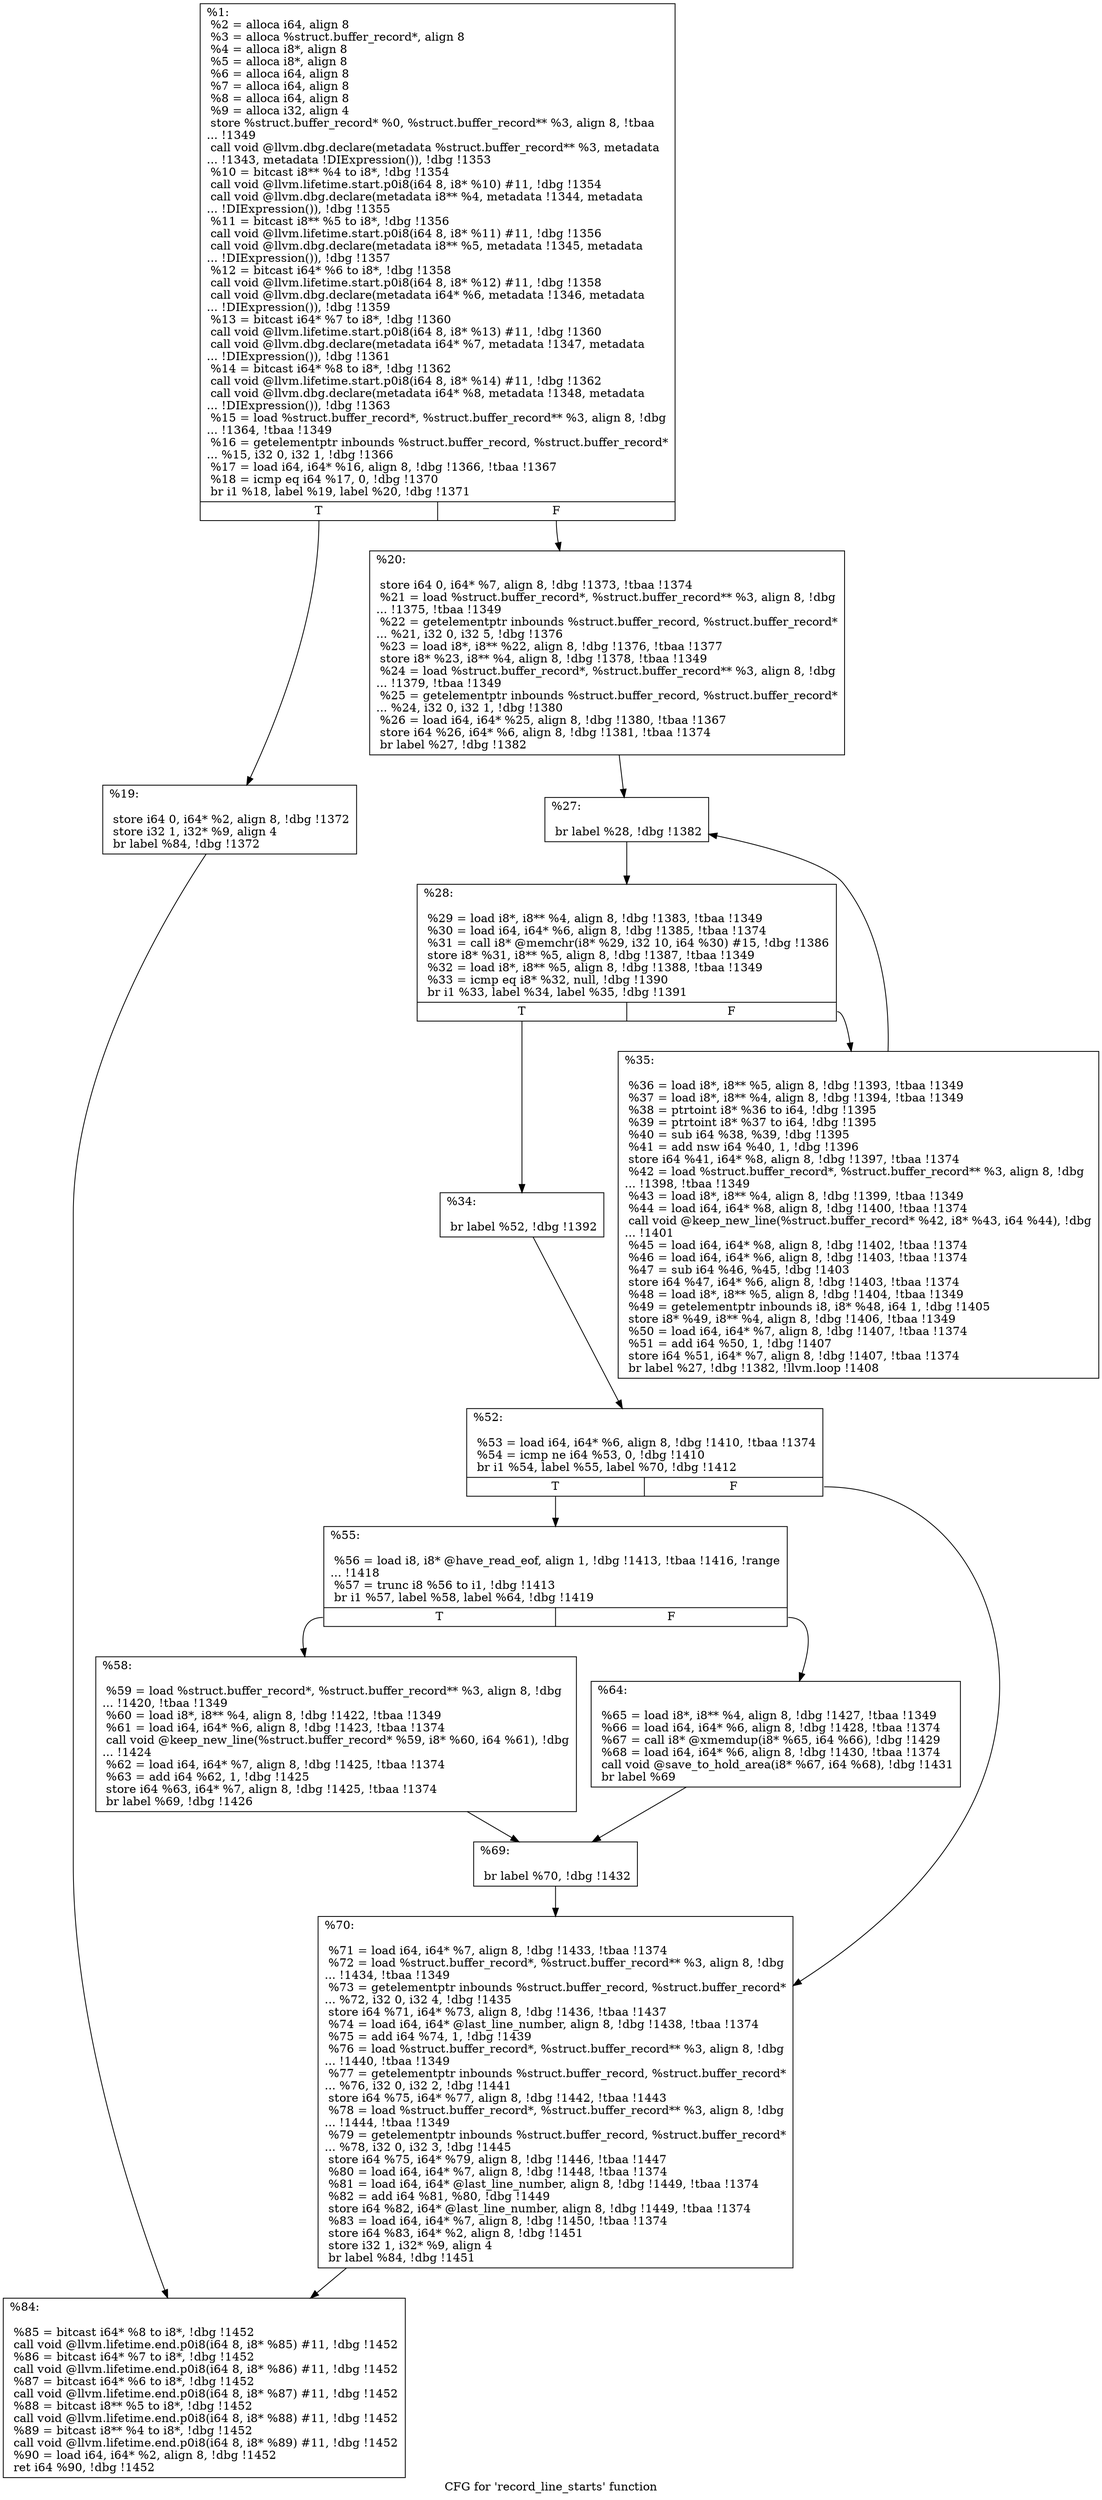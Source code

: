 digraph "CFG for 'record_line_starts' function" {
	label="CFG for 'record_line_starts' function";

	Node0x1362670 [shape=record,label="{%1:\l  %2 = alloca i64, align 8\l  %3 = alloca %struct.buffer_record*, align 8\l  %4 = alloca i8*, align 8\l  %5 = alloca i8*, align 8\l  %6 = alloca i64, align 8\l  %7 = alloca i64, align 8\l  %8 = alloca i64, align 8\l  %9 = alloca i32, align 4\l  store %struct.buffer_record* %0, %struct.buffer_record** %3, align 8, !tbaa\l... !1349\l  call void @llvm.dbg.declare(metadata %struct.buffer_record** %3, metadata\l... !1343, metadata !DIExpression()), !dbg !1353\l  %10 = bitcast i8** %4 to i8*, !dbg !1354\l  call void @llvm.lifetime.start.p0i8(i64 8, i8* %10) #11, !dbg !1354\l  call void @llvm.dbg.declare(metadata i8** %4, metadata !1344, metadata\l... !DIExpression()), !dbg !1355\l  %11 = bitcast i8** %5 to i8*, !dbg !1356\l  call void @llvm.lifetime.start.p0i8(i64 8, i8* %11) #11, !dbg !1356\l  call void @llvm.dbg.declare(metadata i8** %5, metadata !1345, metadata\l... !DIExpression()), !dbg !1357\l  %12 = bitcast i64* %6 to i8*, !dbg !1358\l  call void @llvm.lifetime.start.p0i8(i64 8, i8* %12) #11, !dbg !1358\l  call void @llvm.dbg.declare(metadata i64* %6, metadata !1346, metadata\l... !DIExpression()), !dbg !1359\l  %13 = bitcast i64* %7 to i8*, !dbg !1360\l  call void @llvm.lifetime.start.p0i8(i64 8, i8* %13) #11, !dbg !1360\l  call void @llvm.dbg.declare(metadata i64* %7, metadata !1347, metadata\l... !DIExpression()), !dbg !1361\l  %14 = bitcast i64* %8 to i8*, !dbg !1362\l  call void @llvm.lifetime.start.p0i8(i64 8, i8* %14) #11, !dbg !1362\l  call void @llvm.dbg.declare(metadata i64* %8, metadata !1348, metadata\l... !DIExpression()), !dbg !1363\l  %15 = load %struct.buffer_record*, %struct.buffer_record** %3, align 8, !dbg\l... !1364, !tbaa !1349\l  %16 = getelementptr inbounds %struct.buffer_record, %struct.buffer_record*\l... %15, i32 0, i32 1, !dbg !1366\l  %17 = load i64, i64* %16, align 8, !dbg !1366, !tbaa !1367\l  %18 = icmp eq i64 %17, 0, !dbg !1370\l  br i1 %18, label %19, label %20, !dbg !1371\l|{<s0>T|<s1>F}}"];
	Node0x1362670:s0 -> Node0x1365590;
	Node0x1362670:s1 -> Node0x1367580;
	Node0x1365590 [shape=record,label="{%19:\l\l  store i64 0, i64* %2, align 8, !dbg !1372\l  store i32 1, i32* %9, align 4\l  br label %84, !dbg !1372\l}"];
	Node0x1365590 -> Node0x13678f0;
	Node0x1367580 [shape=record,label="{%20:\l\l  store i64 0, i64* %7, align 8, !dbg !1373, !tbaa !1374\l  %21 = load %struct.buffer_record*, %struct.buffer_record** %3, align 8, !dbg\l... !1375, !tbaa !1349\l  %22 = getelementptr inbounds %struct.buffer_record, %struct.buffer_record*\l... %21, i32 0, i32 5, !dbg !1376\l  %23 = load i8*, i8** %22, align 8, !dbg !1376, !tbaa !1377\l  store i8* %23, i8** %4, align 8, !dbg !1378, !tbaa !1349\l  %24 = load %struct.buffer_record*, %struct.buffer_record** %3, align 8, !dbg\l... !1379, !tbaa !1349\l  %25 = getelementptr inbounds %struct.buffer_record, %struct.buffer_record*\l... %24, i32 0, i32 1, !dbg !1380\l  %26 = load i64, i64* %25, align 8, !dbg !1380, !tbaa !1367\l  store i64 %26, i64* %6, align 8, !dbg !1381, !tbaa !1374\l  br label %27, !dbg !1382\l}"];
	Node0x1367580 -> Node0x13675d0;
	Node0x13675d0 [shape=record,label="{%27:\l\l  br label %28, !dbg !1382\l}"];
	Node0x13675d0 -> Node0x1367620;
	Node0x1367620 [shape=record,label="{%28:\l\l  %29 = load i8*, i8** %4, align 8, !dbg !1383, !tbaa !1349\l  %30 = load i64, i64* %6, align 8, !dbg !1385, !tbaa !1374\l  %31 = call i8* @memchr(i8* %29, i32 10, i64 %30) #15, !dbg !1386\l  store i8* %31, i8** %5, align 8, !dbg !1387, !tbaa !1349\l  %32 = load i8*, i8** %5, align 8, !dbg !1388, !tbaa !1349\l  %33 = icmp eq i8* %32, null, !dbg !1390\l  br i1 %33, label %34, label %35, !dbg !1391\l|{<s0>T|<s1>F}}"];
	Node0x1367620:s0 -> Node0x1367670;
	Node0x1367620:s1 -> Node0x13676c0;
	Node0x1367670 [shape=record,label="{%34:\l\l  br label %52, !dbg !1392\l}"];
	Node0x1367670 -> Node0x1367710;
	Node0x13676c0 [shape=record,label="{%35:\l\l  %36 = load i8*, i8** %5, align 8, !dbg !1393, !tbaa !1349\l  %37 = load i8*, i8** %4, align 8, !dbg !1394, !tbaa !1349\l  %38 = ptrtoint i8* %36 to i64, !dbg !1395\l  %39 = ptrtoint i8* %37 to i64, !dbg !1395\l  %40 = sub i64 %38, %39, !dbg !1395\l  %41 = add nsw i64 %40, 1, !dbg !1396\l  store i64 %41, i64* %8, align 8, !dbg !1397, !tbaa !1374\l  %42 = load %struct.buffer_record*, %struct.buffer_record** %3, align 8, !dbg\l... !1398, !tbaa !1349\l  %43 = load i8*, i8** %4, align 8, !dbg !1399, !tbaa !1349\l  %44 = load i64, i64* %8, align 8, !dbg !1400, !tbaa !1374\l  call void @keep_new_line(%struct.buffer_record* %42, i8* %43, i64 %44), !dbg\l... !1401\l  %45 = load i64, i64* %8, align 8, !dbg !1402, !tbaa !1374\l  %46 = load i64, i64* %6, align 8, !dbg !1403, !tbaa !1374\l  %47 = sub i64 %46, %45, !dbg !1403\l  store i64 %47, i64* %6, align 8, !dbg !1403, !tbaa !1374\l  %48 = load i8*, i8** %5, align 8, !dbg !1404, !tbaa !1349\l  %49 = getelementptr inbounds i8, i8* %48, i64 1, !dbg !1405\l  store i8* %49, i8** %4, align 8, !dbg !1406, !tbaa !1349\l  %50 = load i64, i64* %7, align 8, !dbg !1407, !tbaa !1374\l  %51 = add i64 %50, 1, !dbg !1407\l  store i64 %51, i64* %7, align 8, !dbg !1407, !tbaa !1374\l  br label %27, !dbg !1382, !llvm.loop !1408\l}"];
	Node0x13676c0 -> Node0x13675d0;
	Node0x1367710 [shape=record,label="{%52:\l\l  %53 = load i64, i64* %6, align 8, !dbg !1410, !tbaa !1374\l  %54 = icmp ne i64 %53, 0, !dbg !1410\l  br i1 %54, label %55, label %70, !dbg !1412\l|{<s0>T|<s1>F}}"];
	Node0x1367710:s0 -> Node0x1367760;
	Node0x1367710:s1 -> Node0x13678a0;
	Node0x1367760 [shape=record,label="{%55:\l\l  %56 = load i8, i8* @have_read_eof, align 1, !dbg !1413, !tbaa !1416, !range\l... !1418\l  %57 = trunc i8 %56 to i1, !dbg !1413\l  br i1 %57, label %58, label %64, !dbg !1419\l|{<s0>T|<s1>F}}"];
	Node0x1367760:s0 -> Node0x13677b0;
	Node0x1367760:s1 -> Node0x1367800;
	Node0x13677b0 [shape=record,label="{%58:\l\l  %59 = load %struct.buffer_record*, %struct.buffer_record** %3, align 8, !dbg\l... !1420, !tbaa !1349\l  %60 = load i8*, i8** %4, align 8, !dbg !1422, !tbaa !1349\l  %61 = load i64, i64* %6, align 8, !dbg !1423, !tbaa !1374\l  call void @keep_new_line(%struct.buffer_record* %59, i8* %60, i64 %61), !dbg\l... !1424\l  %62 = load i64, i64* %7, align 8, !dbg !1425, !tbaa !1374\l  %63 = add i64 %62, 1, !dbg !1425\l  store i64 %63, i64* %7, align 8, !dbg !1425, !tbaa !1374\l  br label %69, !dbg !1426\l}"];
	Node0x13677b0 -> Node0x1367850;
	Node0x1367800 [shape=record,label="{%64:\l\l  %65 = load i8*, i8** %4, align 8, !dbg !1427, !tbaa !1349\l  %66 = load i64, i64* %6, align 8, !dbg !1428, !tbaa !1374\l  %67 = call i8* @xmemdup(i8* %65, i64 %66), !dbg !1429\l  %68 = load i64, i64* %6, align 8, !dbg !1430, !tbaa !1374\l  call void @save_to_hold_area(i8* %67, i64 %68), !dbg !1431\l  br label %69\l}"];
	Node0x1367800 -> Node0x1367850;
	Node0x1367850 [shape=record,label="{%69:\l\l  br label %70, !dbg !1432\l}"];
	Node0x1367850 -> Node0x13678a0;
	Node0x13678a0 [shape=record,label="{%70:\l\l  %71 = load i64, i64* %7, align 8, !dbg !1433, !tbaa !1374\l  %72 = load %struct.buffer_record*, %struct.buffer_record** %3, align 8, !dbg\l... !1434, !tbaa !1349\l  %73 = getelementptr inbounds %struct.buffer_record, %struct.buffer_record*\l... %72, i32 0, i32 4, !dbg !1435\l  store i64 %71, i64* %73, align 8, !dbg !1436, !tbaa !1437\l  %74 = load i64, i64* @last_line_number, align 8, !dbg !1438, !tbaa !1374\l  %75 = add i64 %74, 1, !dbg !1439\l  %76 = load %struct.buffer_record*, %struct.buffer_record** %3, align 8, !dbg\l... !1440, !tbaa !1349\l  %77 = getelementptr inbounds %struct.buffer_record, %struct.buffer_record*\l... %76, i32 0, i32 2, !dbg !1441\l  store i64 %75, i64* %77, align 8, !dbg !1442, !tbaa !1443\l  %78 = load %struct.buffer_record*, %struct.buffer_record** %3, align 8, !dbg\l... !1444, !tbaa !1349\l  %79 = getelementptr inbounds %struct.buffer_record, %struct.buffer_record*\l... %78, i32 0, i32 3, !dbg !1445\l  store i64 %75, i64* %79, align 8, !dbg !1446, !tbaa !1447\l  %80 = load i64, i64* %7, align 8, !dbg !1448, !tbaa !1374\l  %81 = load i64, i64* @last_line_number, align 8, !dbg !1449, !tbaa !1374\l  %82 = add i64 %81, %80, !dbg !1449\l  store i64 %82, i64* @last_line_number, align 8, !dbg !1449, !tbaa !1374\l  %83 = load i64, i64* %7, align 8, !dbg !1450, !tbaa !1374\l  store i64 %83, i64* %2, align 8, !dbg !1451\l  store i32 1, i32* %9, align 4\l  br label %84, !dbg !1451\l}"];
	Node0x13678a0 -> Node0x13678f0;
	Node0x13678f0 [shape=record,label="{%84:\l\l  %85 = bitcast i64* %8 to i8*, !dbg !1452\l  call void @llvm.lifetime.end.p0i8(i64 8, i8* %85) #11, !dbg !1452\l  %86 = bitcast i64* %7 to i8*, !dbg !1452\l  call void @llvm.lifetime.end.p0i8(i64 8, i8* %86) #11, !dbg !1452\l  %87 = bitcast i64* %6 to i8*, !dbg !1452\l  call void @llvm.lifetime.end.p0i8(i64 8, i8* %87) #11, !dbg !1452\l  %88 = bitcast i8** %5 to i8*, !dbg !1452\l  call void @llvm.lifetime.end.p0i8(i64 8, i8* %88) #11, !dbg !1452\l  %89 = bitcast i8** %4 to i8*, !dbg !1452\l  call void @llvm.lifetime.end.p0i8(i64 8, i8* %89) #11, !dbg !1452\l  %90 = load i64, i64* %2, align 8, !dbg !1452\l  ret i64 %90, !dbg !1452\l}"];
}
